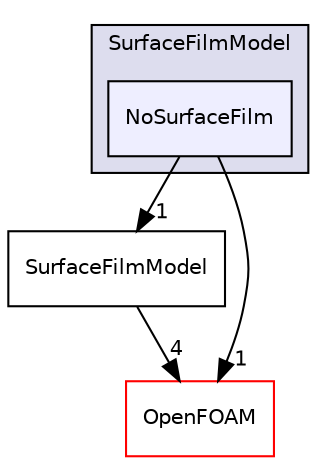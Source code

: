 digraph "src/lagrangian/intermediate/submodels/Kinematic/SurfaceFilmModel/NoSurfaceFilm" {
  bgcolor=transparent;
  compound=true
  node [ fontsize="10", fontname="Helvetica"];
  edge [ labelfontsize="10", labelfontname="Helvetica"];
  subgraph clusterdir_61f31c0882508a16d1a835320fc3ef77 {
    graph [ bgcolor="#ddddee", pencolor="black", label="SurfaceFilmModel" fontname="Helvetica", fontsize="10", URL="dir_61f31c0882508a16d1a835320fc3ef77.html"]
  dir_e989ea7a0d5cd18a9c2f79d5e66b624e [shape=box, label="NoSurfaceFilm", style="filled", fillcolor="#eeeeff", pencolor="black", URL="dir_e989ea7a0d5cd18a9c2f79d5e66b624e.html"];
  }
  dir_9251fc38330bb3ea9023962da3b28e23 [shape=box label="SurfaceFilmModel" URL="dir_9251fc38330bb3ea9023962da3b28e23.html"];
  dir_c5473ff19b20e6ec4dfe5c310b3778a8 [shape=box label="OpenFOAM" color="red" URL="dir_c5473ff19b20e6ec4dfe5c310b3778a8.html"];
  dir_9251fc38330bb3ea9023962da3b28e23->dir_c5473ff19b20e6ec4dfe5c310b3778a8 [headlabel="4", labeldistance=1.5 headhref="dir_001567_001896.html"];
  dir_e989ea7a0d5cd18a9c2f79d5e66b624e->dir_9251fc38330bb3ea9023962da3b28e23 [headlabel="1", labeldistance=1.5 headhref="dir_001566_001567.html"];
  dir_e989ea7a0d5cd18a9c2f79d5e66b624e->dir_c5473ff19b20e6ec4dfe5c310b3778a8 [headlabel="1", labeldistance=1.5 headhref="dir_001566_001896.html"];
}

